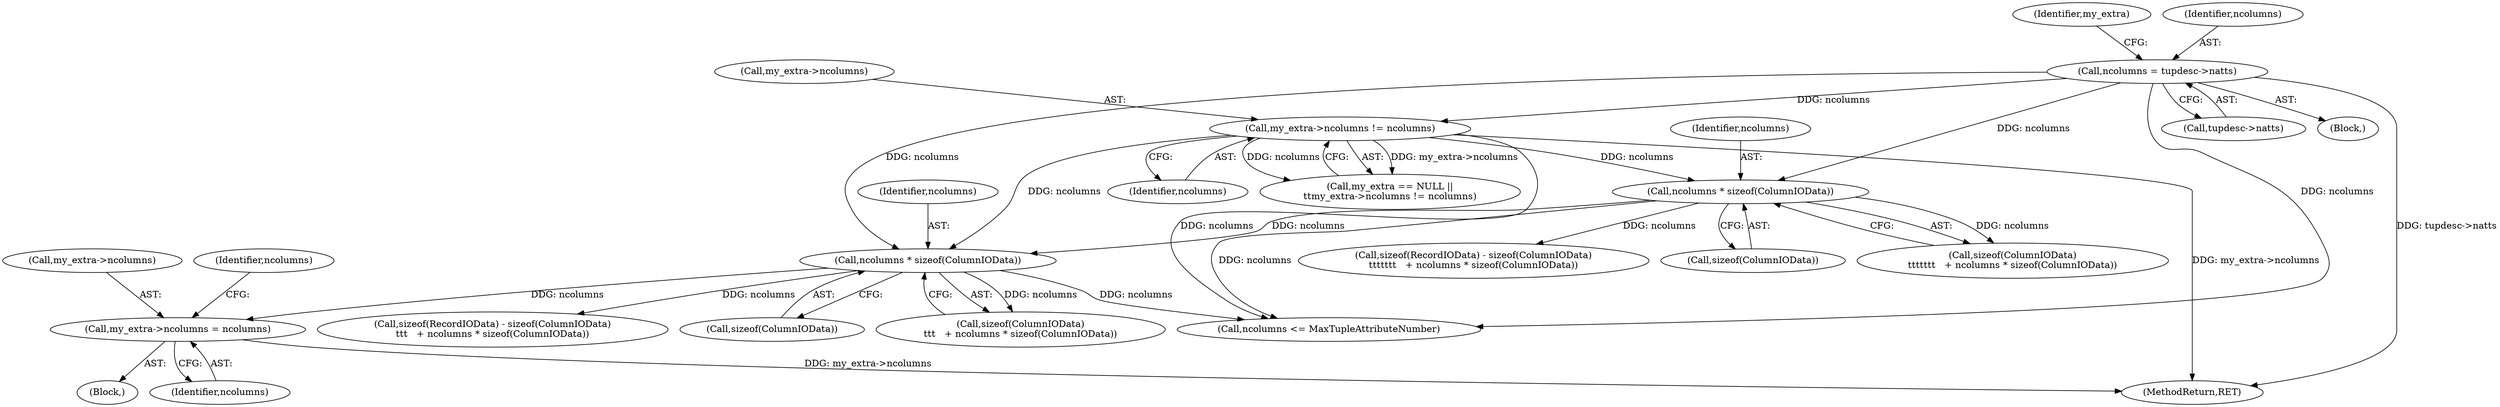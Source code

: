 digraph "0_postgres_31400a673325147e1205326008e32135a78b4d8a_1@pointer" {
"1000268" [label="(Call,my_extra->ncolumns = ncolumns)"];
"1000254" [label="(Call,ncolumns * sizeof(ColumnIOData))"];
"1000209" [label="(Call,ncolumns * sizeof(ColumnIOData))"];
"1000185" [label="(Call,my_extra->ncolumns != ncolumns)"];
"1000166" [label="(Call,ncolumns = tupdesc->natts)"];
"1000209" [label="(Call,ncolumns * sizeof(ColumnIOData))"];
"1000255" [label="(Identifier,ncolumns)"];
"1000254" [label="(Call,ncolumns * sizeof(ColumnIOData))"];
"1000275" [label="(Identifier,ncolumns)"];
"1000168" [label="(Call,tupdesc->natts)"];
"1000186" [label="(Call,my_extra->ncolumns)"];
"1000210" [label="(Identifier,ncolumns)"];
"1000203" [label="(Call,sizeof(RecordIOData) - sizeof(ColumnIOData)\n\t\t\t\t\t\t\t   + ncolumns * sizeof(ColumnIOData))"];
"1000166" [label="(Call,ncolumns = tupdesc->natts)"];
"1000251" [label="(Call,sizeof(ColumnIOData)\n\t\t\t   + ncolumns * sizeof(ColumnIOData))"];
"1000110" [label="(Block,)"];
"1000256" [label="(Call,sizeof(ColumnIOData))"];
"1000269" [label="(Call,my_extra->ncolumns)"];
"1000211" [label="(Call,sizeof(ColumnIOData))"];
"1000272" [label="(Identifier,ncolumns)"];
"1000248" [label="(Call,sizeof(RecordIOData) - sizeof(ColumnIOData)\n\t\t\t   + ncolumns * sizeof(ColumnIOData))"];
"1000244" [label="(Block,)"];
"1000189" [label="(Identifier,ncolumns)"];
"1000206" [label="(Call,sizeof(ColumnIOData)\n\t\t\t\t\t\t\t   + ncolumns * sizeof(ColumnIOData))"];
"1000268" [label="(Call,my_extra->ncolumns = ncolumns)"];
"1000545" [label="(MethodReturn,RET)"];
"1000172" [label="(Identifier,my_extra)"];
"1000181" [label="(Call,my_extra == NULL ||\n\t\tmy_extra->ncolumns != ncolumns)"];
"1000167" [label="(Identifier,ncolumns)"];
"1000185" [label="(Call,my_extra->ncolumns != ncolumns)"];
"1000274" [label="(Call,ncolumns <= MaxTupleAttributeNumber)"];
"1000268" -> "1000244"  [label="AST: "];
"1000268" -> "1000272"  [label="CFG: "];
"1000269" -> "1000268"  [label="AST: "];
"1000272" -> "1000268"  [label="AST: "];
"1000275" -> "1000268"  [label="CFG: "];
"1000268" -> "1000545"  [label="DDG: my_extra->ncolumns"];
"1000254" -> "1000268"  [label="DDG: ncolumns"];
"1000254" -> "1000251"  [label="AST: "];
"1000254" -> "1000256"  [label="CFG: "];
"1000255" -> "1000254"  [label="AST: "];
"1000256" -> "1000254"  [label="AST: "];
"1000251" -> "1000254"  [label="CFG: "];
"1000254" -> "1000248"  [label="DDG: ncolumns"];
"1000254" -> "1000251"  [label="DDG: ncolumns"];
"1000209" -> "1000254"  [label="DDG: ncolumns"];
"1000185" -> "1000254"  [label="DDG: ncolumns"];
"1000166" -> "1000254"  [label="DDG: ncolumns"];
"1000254" -> "1000274"  [label="DDG: ncolumns"];
"1000209" -> "1000206"  [label="AST: "];
"1000209" -> "1000211"  [label="CFG: "];
"1000210" -> "1000209"  [label="AST: "];
"1000211" -> "1000209"  [label="AST: "];
"1000206" -> "1000209"  [label="CFG: "];
"1000209" -> "1000203"  [label="DDG: ncolumns"];
"1000209" -> "1000206"  [label="DDG: ncolumns"];
"1000185" -> "1000209"  [label="DDG: ncolumns"];
"1000166" -> "1000209"  [label="DDG: ncolumns"];
"1000209" -> "1000274"  [label="DDG: ncolumns"];
"1000185" -> "1000181"  [label="AST: "];
"1000185" -> "1000189"  [label="CFG: "];
"1000186" -> "1000185"  [label="AST: "];
"1000189" -> "1000185"  [label="AST: "];
"1000181" -> "1000185"  [label="CFG: "];
"1000185" -> "1000545"  [label="DDG: my_extra->ncolumns"];
"1000185" -> "1000181"  [label="DDG: my_extra->ncolumns"];
"1000185" -> "1000181"  [label="DDG: ncolumns"];
"1000166" -> "1000185"  [label="DDG: ncolumns"];
"1000185" -> "1000274"  [label="DDG: ncolumns"];
"1000166" -> "1000110"  [label="AST: "];
"1000166" -> "1000168"  [label="CFG: "];
"1000167" -> "1000166"  [label="AST: "];
"1000168" -> "1000166"  [label="AST: "];
"1000172" -> "1000166"  [label="CFG: "];
"1000166" -> "1000545"  [label="DDG: tupdesc->natts"];
"1000166" -> "1000274"  [label="DDG: ncolumns"];
}
